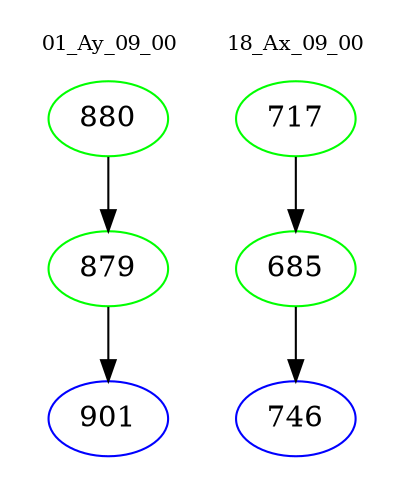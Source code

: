 digraph{
subgraph cluster_0 {
color = white
label = "01_Ay_09_00";
fontsize=10;
T0_880 [label="880", color="green"]
T0_880 -> T0_879 [color="black"]
T0_879 [label="879", color="green"]
T0_879 -> T0_901 [color="black"]
T0_901 [label="901", color="blue"]
}
subgraph cluster_1 {
color = white
label = "18_Ax_09_00";
fontsize=10;
T1_717 [label="717", color="green"]
T1_717 -> T1_685 [color="black"]
T1_685 [label="685", color="green"]
T1_685 -> T1_746 [color="black"]
T1_746 [label="746", color="blue"]
}
}
